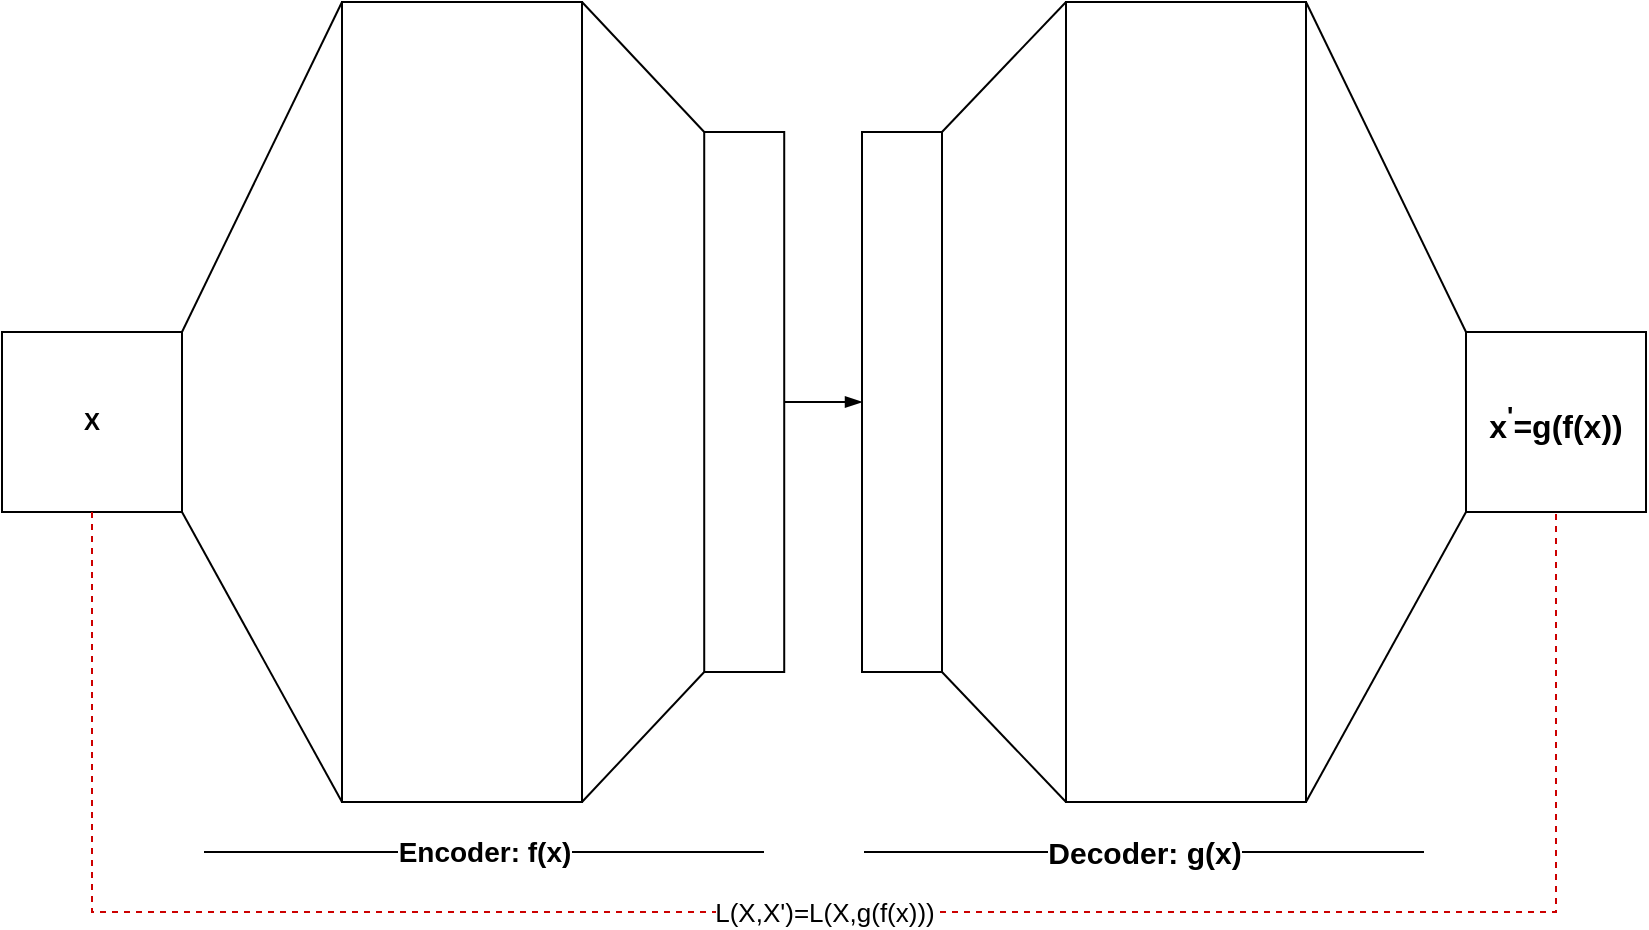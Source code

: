 <mxfile version="13.5.7" type="device"><diagram id="orrI6M6_A-F7BRZjZV5s" name="Page-1"><mxGraphModel dx="964" dy="633" grid="1" gridSize="10" guides="1" tooltips="1" connect="1" arrows="1" fold="1" page="1" pageScale="1" pageWidth="850" pageHeight="1100" math="0" shadow="0"><root><mxCell id="0"/><mxCell id="1" parent="0"/><mxCell id="u59BTepN7WPodUqvsq8f-13" style="edgeStyle=orthogonalEdgeStyle;rounded=0;orthogonalLoop=1;jettySize=auto;html=1;endArrow=blockThin;endFill=1;" parent="1" edge="1"><mxGeometry relative="1" as="geometry"><mxPoint x="350" y="265" as="targetPoint"/></mxGeometry></mxCell><mxCell id="u59BTepN7WPodUqvsq8f-17" style="edgeStyle=orthogonalEdgeStyle;rounded=0;orthogonalLoop=1;jettySize=auto;html=1;endArrow=blockThin;endFill=1;" parent="1" edge="1"><mxGeometry relative="1" as="geometry"><mxPoint x="500" y="265" as="targetPoint"/></mxGeometry></mxCell><mxCell id="M3J4BGQ9K1ocArd5AhjV-18" value="" style="group" parent="1" vertex="1" connectable="0"><mxGeometry x="18" y="55" width="391.11" height="400" as="geometry"/></mxCell><mxCell id="u59BTepN7WPodUqvsq8f-4" value="&lt;b&gt;X&lt;/b&gt;" style="rounded=0;whiteSpace=wrap;html=1;fillColor=none;" parent="M3J4BGQ9K1ocArd5AhjV-18" vertex="1"><mxGeometry y="165" width="90" height="90" as="geometry"/></mxCell><mxCell id="M3J4BGQ9K1ocArd5AhjV-9" value="" style="group" parent="M3J4BGQ9K1ocArd5AhjV-18" vertex="1" connectable="0"><mxGeometry x="170" width="221.11" height="400" as="geometry"/></mxCell><mxCell id="u59BTepN7WPodUqvsq8f-15" value="" style="rounded=0;whiteSpace=wrap;html=1;fillColor=none;" parent="M3J4BGQ9K1ocArd5AhjV-9" vertex="1"><mxGeometry x="181.11" y="65" width="40" height="270" as="geometry"/></mxCell><mxCell id="u59BTepN7WPodUqvsq8f-48" value="" style="endArrow=none;html=1;entryX=0;entryY=0;entryDx=0;entryDy=0;exitX=1;exitY=0;exitDx=0;exitDy=0;" parent="M3J4BGQ9K1ocArd5AhjV-9" source="M3J4BGQ9K1ocArd5AhjV-4" target="u59BTepN7WPodUqvsq8f-15" edge="1"><mxGeometry width="50" height="50" relative="1" as="geometry"><mxPoint x="119.999" y="147.5" as="sourcePoint"/><mxPoint x="181.11" y="235" as="targetPoint"/></mxGeometry></mxCell><mxCell id="u59BTepN7WPodUqvsq8f-50" value="" style="endArrow=none;html=1;entryX=0;entryY=1;entryDx=0;entryDy=0;exitX=1;exitY=1;exitDx=0;exitDy=0;" parent="M3J4BGQ9K1ocArd5AhjV-9" source="M3J4BGQ9K1ocArd5AhjV-4" target="u59BTepN7WPodUqvsq8f-15" edge="1"><mxGeometry width="50" height="50" relative="1" as="geometry"><mxPoint x="141.11" y="252.5" as="sourcePoint"/><mxPoint x="181.11" y="235" as="targetPoint"/></mxGeometry></mxCell><mxCell id="M3J4BGQ9K1ocArd5AhjV-4" value="" style="rounded=0;whiteSpace=wrap;html=1;fillColor=none;fontColor=#007FFF;" parent="M3J4BGQ9K1ocArd5AhjV-9" vertex="1"><mxGeometry width="120" height="400" as="geometry"/></mxCell><mxCell id="M3J4BGQ9K1ocArd5AhjV-6" value="" style="endArrow=none;html=1;strokeWidth=1;fontColor=#007FFF;entryX=0;entryY=0;entryDx=0;entryDy=0;exitX=1;exitY=0;exitDx=0;exitDy=0;" parent="M3J4BGQ9K1ocArd5AhjV-18" source="u59BTepN7WPodUqvsq8f-4" target="M3J4BGQ9K1ocArd5AhjV-4" edge="1"><mxGeometry width="50" height="50" relative="1" as="geometry"><mxPoint x="400" y="350" as="sourcePoint"/><mxPoint x="240" y="100" as="targetPoint"/></mxGeometry></mxCell><mxCell id="M3J4BGQ9K1ocArd5AhjV-7" value="" style="endArrow=none;html=1;strokeWidth=1;fontColor=#007FFF;exitX=1;exitY=1;exitDx=0;exitDy=0;entryX=0;entryY=1;entryDx=0;entryDy=0;" parent="M3J4BGQ9K1ocArd5AhjV-18" source="u59BTepN7WPodUqvsq8f-4" target="M3J4BGQ9K1ocArd5AhjV-4" edge="1"><mxGeometry width="50" height="50" relative="1" as="geometry"><mxPoint x="400" y="350" as="sourcePoint"/><mxPoint x="450" y="300" as="targetPoint"/></mxGeometry></mxCell><mxCell id="M3J4BGQ9K1ocArd5AhjV-28" style="edgeStyle=orthogonalEdgeStyle;rounded=0;orthogonalLoop=1;jettySize=auto;html=1;entryX=1;entryY=0.5;entryDx=0;entryDy=0;endArrow=blockThin;endFill=1;strokeColor=#000000;strokeWidth=1;fontColor=#007FFF;" parent="1" source="u59BTepN7WPodUqvsq8f-15" target="M3J4BGQ9K1ocArd5AhjV-22" edge="1"><mxGeometry relative="1" as="geometry"/></mxCell><mxCell id="M3J4BGQ9K1ocArd5AhjV-29" value="&lt;b style=&quot;font-size: 14px;&quot;&gt;Encoder: f(x)&lt;/b&gt;" style="endArrow=none;html=1;strokeColor=#000000;strokeWidth=1;fontSize=14;" parent="1" edge="1"><mxGeometry width="50" height="50" relative="1" as="geometry"><mxPoint x="119" y="480" as="sourcePoint"/><mxPoint x="399" y="480" as="targetPoint"/></mxGeometry></mxCell><mxCell id="M3J4BGQ9K1ocArd5AhjV-30" value="&lt;b style=&quot;font-size: 15px;&quot;&gt;Decoder: g(x)&lt;/b&gt;" style="endArrow=none;html=1;strokeColor=#000000;strokeWidth=1;fontSize=15;" parent="1" edge="1"><mxGeometry width="50" height="50" relative="1" as="geometry"><mxPoint x="449" y="480" as="sourcePoint"/><mxPoint x="729" y="480" as="targetPoint"/></mxGeometry></mxCell><mxCell id="M3J4BGQ9K1ocArd5AhjV-20" value="&lt;b style=&quot;font-size: 16px&quot;&gt;x&lt;sup&gt;'&lt;/sup&gt;=g(f(x))&lt;/b&gt;" style="rounded=0;whiteSpace=wrap;html=1;fillColor=none;rotation=0;" parent="1" vertex="1"><mxGeometry x="750" y="220" width="90" height="90" as="geometry"/></mxCell><mxCell id="M3J4BGQ9K1ocArd5AhjV-21" value="" style="group;rotation=-180;" parent="1" vertex="1" connectable="0"><mxGeometry x="448" y="55" width="221.11" height="400" as="geometry"/></mxCell><mxCell id="M3J4BGQ9K1ocArd5AhjV-22" value="" style="rounded=0;whiteSpace=wrap;html=1;fillColor=none;rotation=-180;" parent="M3J4BGQ9K1ocArd5AhjV-21" vertex="1"><mxGeometry y="65" width="40" height="270" as="geometry"/></mxCell><mxCell id="M3J4BGQ9K1ocArd5AhjV-23" value="" style="endArrow=none;html=1;entryX=0;entryY=0;entryDx=0;entryDy=0;exitX=1;exitY=0;exitDx=0;exitDy=0;" parent="M3J4BGQ9K1ocArd5AhjV-21" source="M3J4BGQ9K1ocArd5AhjV-25" target="M3J4BGQ9K1ocArd5AhjV-22" edge="1"><mxGeometry width="50" height="50" relative="1" as="geometry"><mxPoint x="102" y="252" as="sourcePoint"/><mxPoint x="40" y="165" as="targetPoint"/></mxGeometry></mxCell><mxCell id="M3J4BGQ9K1ocArd5AhjV-24" value="" style="endArrow=none;html=1;entryX=0;entryY=1;entryDx=0;entryDy=0;exitX=1;exitY=1;exitDx=0;exitDy=0;" parent="M3J4BGQ9K1ocArd5AhjV-21" source="M3J4BGQ9K1ocArd5AhjV-25" target="M3J4BGQ9K1ocArd5AhjV-22" edge="1"><mxGeometry width="50" height="50" relative="1" as="geometry"><mxPoint x="80" y="147" as="sourcePoint"/><mxPoint x="40" y="165" as="targetPoint"/></mxGeometry></mxCell><mxCell id="M3J4BGQ9K1ocArd5AhjV-25" value="" style="rounded=0;whiteSpace=wrap;html=1;fillColor=none;fontColor=#007FFF;rotation=-180;" parent="M3J4BGQ9K1ocArd5AhjV-21" vertex="1"><mxGeometry x="102" width="120" height="400" as="geometry"/></mxCell><mxCell id="M3J4BGQ9K1ocArd5AhjV-26" value="" style="endArrow=none;html=1;strokeWidth=1;fontColor=#007FFF;entryX=0;entryY=0;entryDx=0;entryDy=0;exitX=0;exitY=1;exitDx=0;exitDy=0;" parent="1" source="M3J4BGQ9K1ocArd5AhjV-20" target="M3J4BGQ9K1ocArd5AhjV-25" edge="1"><mxGeometry width="50" height="50" relative="1" as="geometry"><mxPoint x="440" y="105" as="sourcePoint"/><mxPoint x="600" y="355" as="targetPoint"/></mxGeometry></mxCell><mxCell id="M3J4BGQ9K1ocArd5AhjV-27" value="" style="endArrow=none;html=1;strokeWidth=1;fontColor=#007FFF;exitX=0;exitY=0;exitDx=0;exitDy=0;entryX=0;entryY=1;entryDx=0;entryDy=0;" parent="1" source="M3J4BGQ9K1ocArd5AhjV-20" target="M3J4BGQ9K1ocArd5AhjV-25" edge="1"><mxGeometry width="50" height="50" relative="1" as="geometry"><mxPoint x="440" y="105" as="sourcePoint"/><mxPoint x="390" y="155" as="targetPoint"/></mxGeometry></mxCell><mxCell id="M3J4BGQ9K1ocArd5AhjV-31" value="&lt;font style=&quot;font-size: 13px;&quot;&gt;L(X,X')=L(X,g(f(x)))&lt;/font&gt;" style="edgeStyle=orthogonalEdgeStyle;rounded=0;orthogonalLoop=1;jettySize=auto;html=1;entryX=0.5;entryY=1;entryDx=0;entryDy=0;endArrow=none;endFill=0;strokeWidth=1;exitX=0.5;exitY=1;exitDx=0;exitDy=0;dashed=1;strokeColor=#CC0000;fontSize=13;" parent="1" source="u59BTepN7WPodUqvsq8f-4" target="M3J4BGQ9K1ocArd5AhjV-20" edge="1"><mxGeometry relative="1" as="geometry"><Array as="points"><mxPoint x="63" y="510"/><mxPoint x="795" y="510"/></Array></mxGeometry></mxCell></root></mxGraphModel></diagram></mxfile>